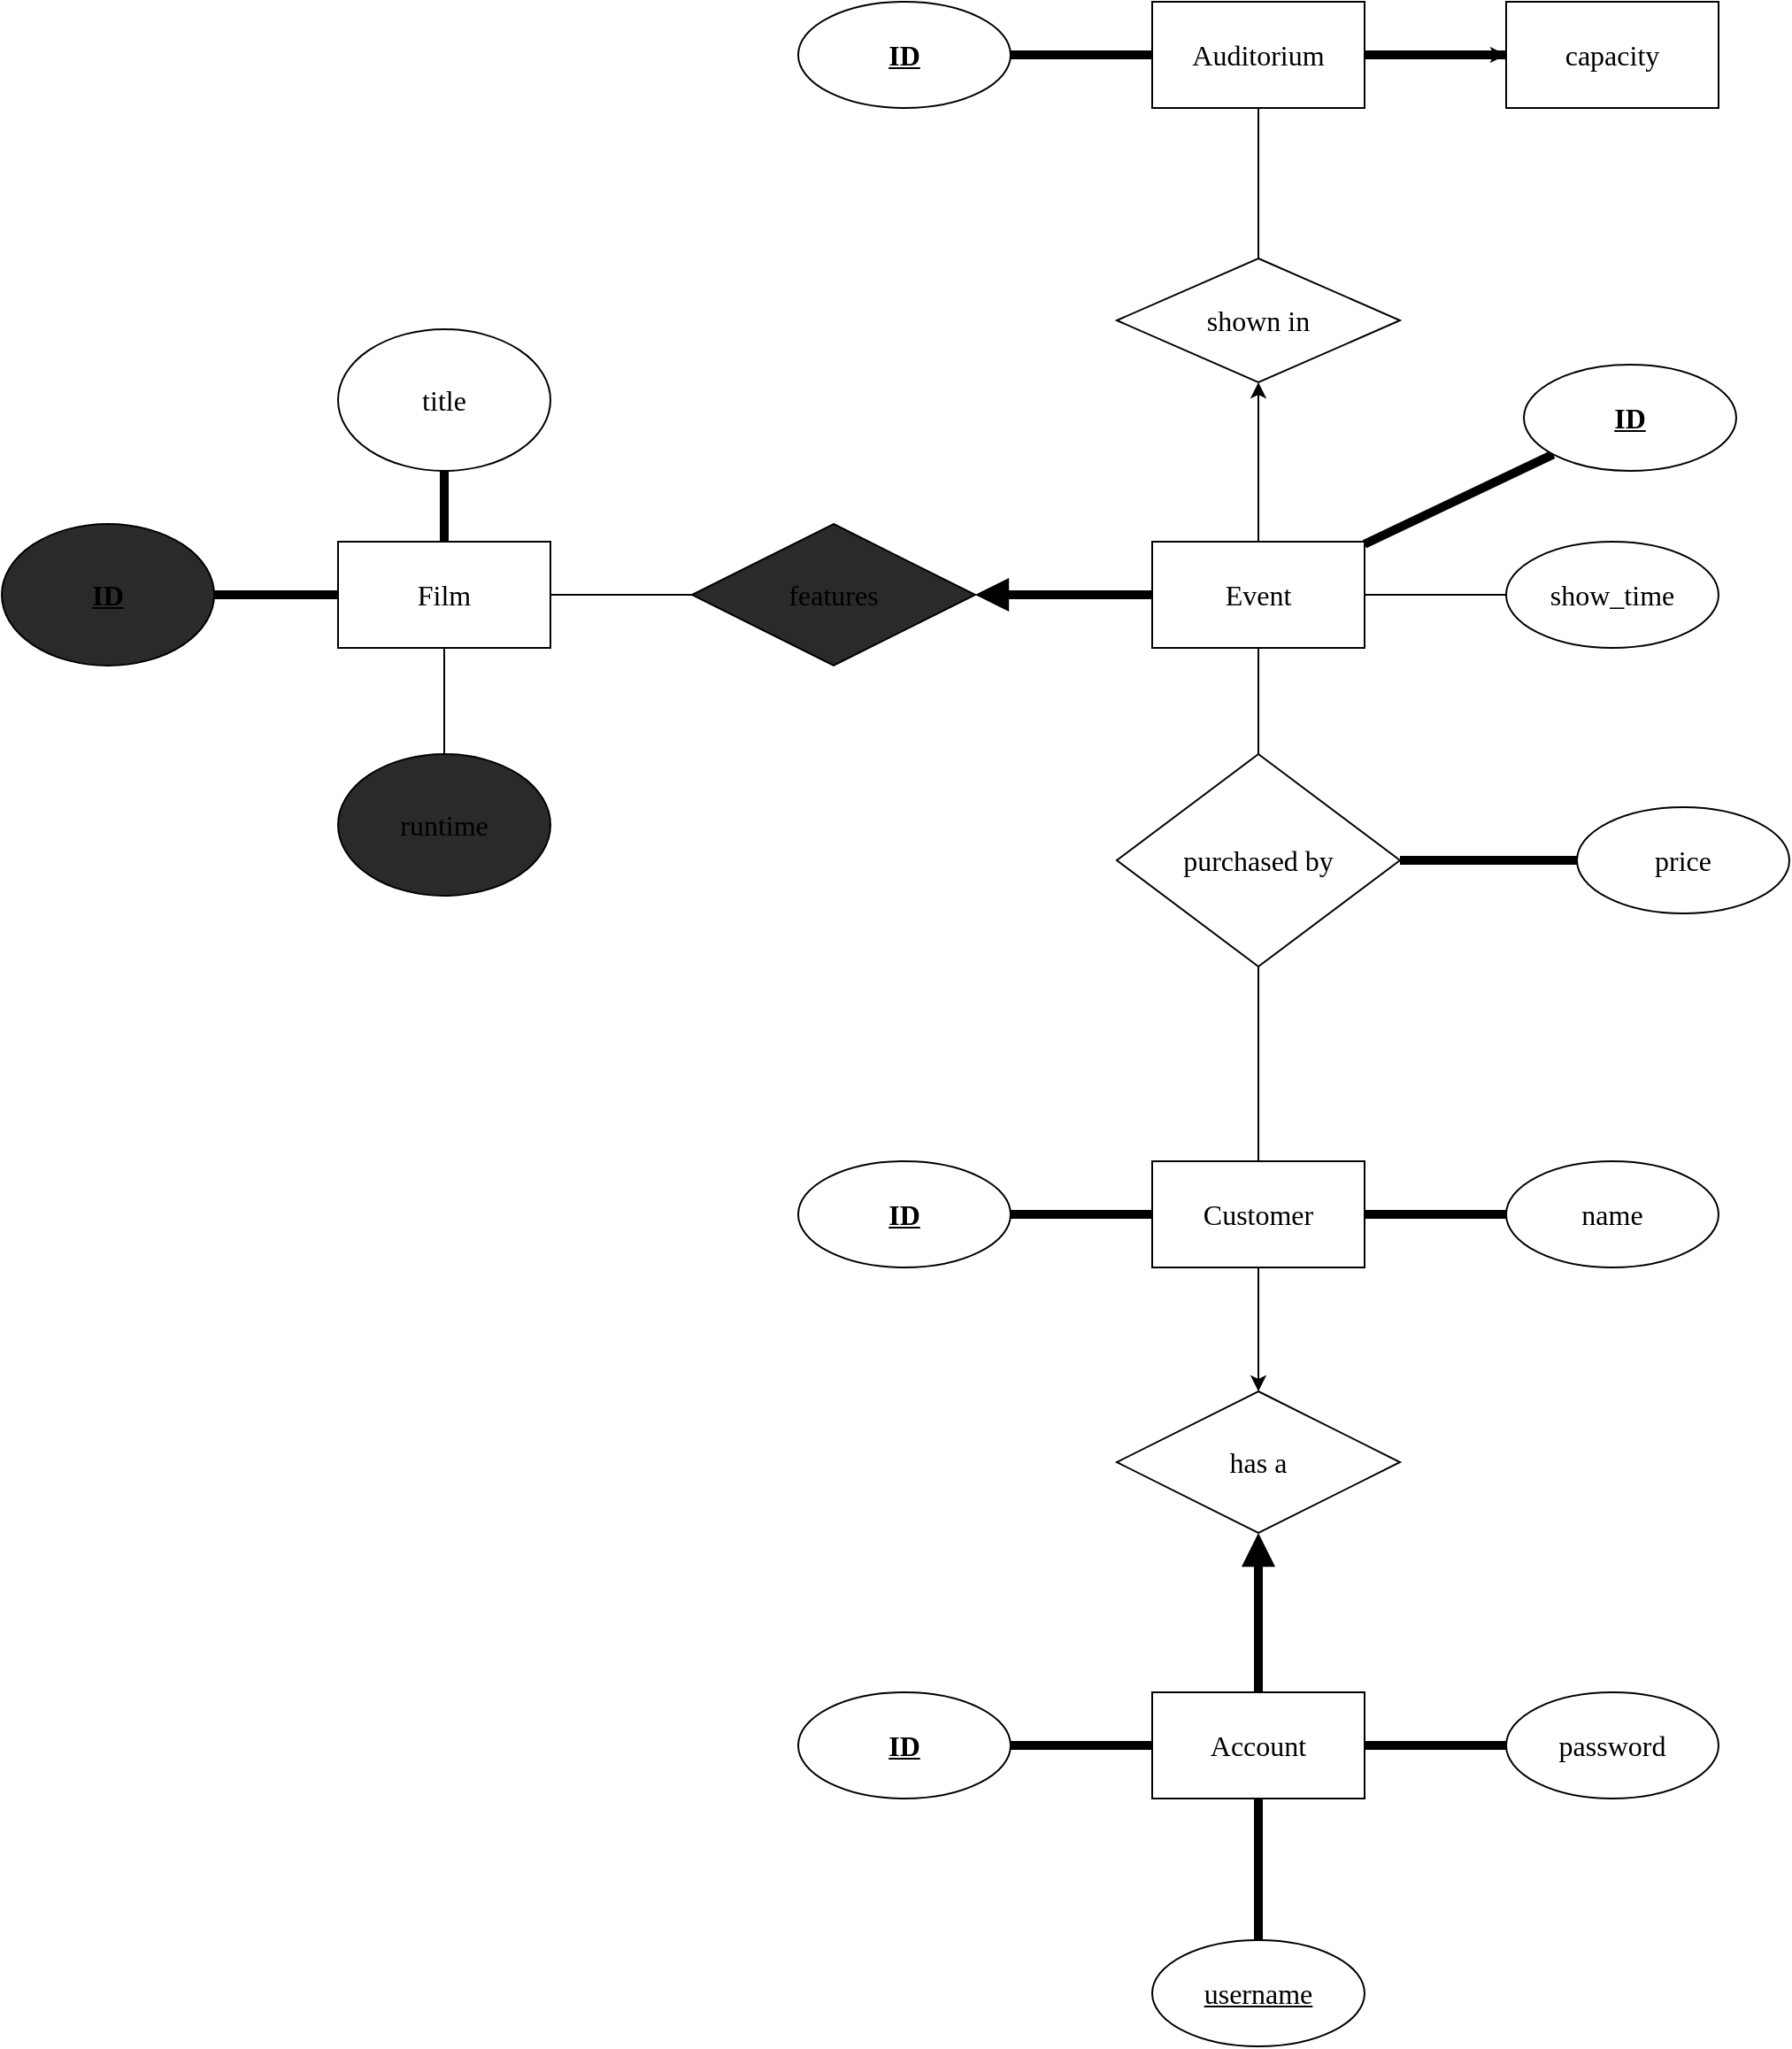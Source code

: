 <mxfile>
    <diagram id="JZVkXsj42aGPCmXkO_WA" name="Page-1">
        <mxGraphModel dx="654" dy="584" grid="1" gridSize="10" guides="1" tooltips="1" connect="1" arrows="1" fold="1" page="0" pageScale="1" pageWidth="1920" pageHeight="1200" background="none" math="0" shadow="0">
            <root>
                <mxCell id="0"/>
                <mxCell id="1" parent="0"/>
                <mxCell id="2" value="Film" style="rounded=0;whiteSpace=wrap;html=1;fontSize=16;fontFamily=Comic Sans MS;" parent="1" vertex="1">
                    <mxGeometry x="120" y="160" width="120" height="60" as="geometry"/>
                </mxCell>
                <mxCell id="4" value="" style="edgeStyle=none;html=1;strokeWidth=5;endArrow=none;endFill=0;fontSize=16;fontFamily=Comic Sans MS;" parent="1" source="3" target="2" edge="1">
                    <mxGeometry relative="1" as="geometry"/>
                </mxCell>
                <mxCell id="3" value="title" style="ellipse;whiteSpace=wrap;html=1;fontSize=16;fontFamily=Comic Sans MS;" parent="1" vertex="1">
                    <mxGeometry x="120" y="40" width="120" height="80" as="geometry"/>
                </mxCell>
                <mxCell id="6" value="" style="edgeStyle=none;html=1;strokeWidth=5;endArrow=none;endFill=0;fontSize=16;fontFamily=Comic Sans MS;" parent="1" source="5" target="2" edge="1">
                    <mxGeometry relative="1" as="geometry"/>
                </mxCell>
                <mxCell id="5" value="&lt;u style=&quot;font-size: 16px;&quot;&gt;&lt;b style=&quot;font-size: 16px;&quot;&gt;ID&lt;/b&gt;&lt;/u&gt;" style="ellipse;whiteSpace=wrap;html=1;fillColor=#2a2a2a;fontSize=16;fontFamily=Comic Sans MS;" parent="1" vertex="1">
                    <mxGeometry x="-70" y="150" width="120" height="80" as="geometry"/>
                </mxCell>
                <mxCell id="8" value="" style="edgeStyle=none;html=1;startArrow=none;startFill=0;endArrow=none;endFill=0;fontSize=16;fontFamily=Comic Sans MS;" parent="1" source="7" target="2" edge="1">
                    <mxGeometry relative="1" as="geometry"/>
                </mxCell>
                <mxCell id="7" value="runtime" style="ellipse;whiteSpace=wrap;html=1;fillColor=#2a2a2a;fontSize=16;fontFamily=Comic Sans MS;" parent="1" vertex="1">
                    <mxGeometry x="120" y="280" width="120" height="80" as="geometry"/>
                </mxCell>
                <mxCell id="10" value="" style="edgeStyle=none;html=1;endArrow=none;endFill=0;fontSize=16;fontFamily=Comic Sans MS;" parent="1" source="9" target="2" edge="1">
                    <mxGeometry relative="1" as="geometry"/>
                </mxCell>
                <mxCell id="12" value="" style="edgeStyle=none;html=1;strokeWidth=5;endArrow=none;endFill=0;startArrow=block;startFill=1;fontSize=16;fontFamily=Comic Sans MS;" parent="1" source="9" target="11" edge="1">
                    <mxGeometry relative="1" as="geometry"/>
                </mxCell>
                <mxCell id="9" value="features" style="rhombus;whiteSpace=wrap;html=1;fillColor=#2a2a2a;fontSize=16;fontFamily=Comic Sans MS;" parent="1" vertex="1">
                    <mxGeometry x="320" y="150" width="160" height="80" as="geometry"/>
                </mxCell>
                <mxCell id="14" value="" style="edgeStyle=none;html=1;fontSize=16;fontFamily=Comic Sans MS;" parent="1" source="11" target="13" edge="1">
                    <mxGeometry relative="1" as="geometry"/>
                </mxCell>
                <mxCell id="22" value="" style="edgeStyle=none;html=1;strokeWidth=5;endArrow=none;endFill=0;fontSize=16;fontFamily=Comic Sans MS;" parent="1" source="11" target="21" edge="1">
                    <mxGeometry relative="1" as="geometry"/>
                </mxCell>
                <mxCell id="24" value="" style="edgeStyle=none;html=1;startArrow=none;startFill=0;endArrow=none;endFill=0;fontSize=16;fontFamily=Comic Sans MS;" parent="1" source="11" target="23" edge="1">
                    <mxGeometry relative="1" as="geometry"/>
                </mxCell>
                <mxCell id="26" value="" style="edgeStyle=none;html=1;startArrow=none;startFill=0;endArrow=none;endFill=0;fontSize=16;fontFamily=Comic Sans MS;" parent="1" source="11" target="25" edge="1">
                    <mxGeometry relative="1" as="geometry"/>
                </mxCell>
                <mxCell id="11" value="Event" style="whiteSpace=wrap;html=1;fontSize=16;fontFamily=Comic Sans MS;" parent="1" vertex="1">
                    <mxGeometry x="580" y="160" width="120" height="60" as="geometry"/>
                </mxCell>
                <mxCell id="16" value="" style="edgeStyle=none;html=1;startArrow=none;startFill=0;endArrow=none;endFill=0;fontSize=16;fontFamily=Comic Sans MS;" parent="1" source="13" target="15" edge="1">
                    <mxGeometry relative="1" as="geometry"/>
                </mxCell>
                <mxCell id="13" value="shown in" style="rhombus;whiteSpace=wrap;html=1;fontSize=16;fontFamily=Comic Sans MS;" parent="1" vertex="1">
                    <mxGeometry x="560" width="160" height="70" as="geometry"/>
                </mxCell>
                <mxCell id="18" value="" style="edgeStyle=none;html=1;strokeWidth=5;endArrow=none;endFill=0;fontSize=16;fontFamily=Comic Sans MS;" parent="1" source="15" target="17" edge="1">
                    <mxGeometry relative="1" as="geometry"/>
                </mxCell>
                <mxCell id="20" value="" style="edgeStyle=none;html=1;fontSize=16;fontFamily=Comic Sans MS;" parent="1" source="15" target="19" edge="1">
                    <mxGeometry relative="1" as="geometry"/>
                </mxCell>
                <mxCell id="50" value="" style="edgeStyle=none;html=1;strokeWidth=5;endArrow=none;endFill=0;fontSize=16;fontFamily=Comic Sans MS;" parent="1" source="15" target="49" edge="1">
                    <mxGeometry relative="1" as="geometry"/>
                </mxCell>
                <mxCell id="15" value="Auditorium" style="whiteSpace=wrap;html=1;fontSize=16;fontFamily=Comic Sans MS;" parent="1" vertex="1">
                    <mxGeometry x="580" y="-145" width="120" height="60" as="geometry"/>
                </mxCell>
                <mxCell id="17" value="&lt;b style=&quot;font-size: 16px;&quot;&gt;&lt;u style=&quot;font-size: 16px;&quot;&gt;ID&lt;/u&gt;&lt;/b&gt;" style="ellipse;whiteSpace=wrap;html=1;fontSize=16;fontFamily=Comic Sans MS;" parent="1" vertex="1">
                    <mxGeometry x="380" y="-145" width="120" height="60" as="geometry"/>
                </mxCell>
                <mxCell id="19" value="capacity" style="ellipse;whiteSpace=wrap;html=1;fontSize=16;fontFamily=Comic Sans MS;" parent="1" vertex="1">
                    <mxGeometry x="780" y="-145" width="120" height="60" as="geometry"/>
                </mxCell>
                <mxCell id="21" value="&lt;b style=&quot;font-size: 16px;&quot;&gt;&lt;u style=&quot;font-size: 16px;&quot;&gt;ID&lt;/u&gt;&lt;/b&gt;" style="ellipse;whiteSpace=wrap;html=1;fontSize=16;fontFamily=Comic Sans MS;" parent="1" vertex="1">
                    <mxGeometry x="790" y="60" width="120" height="60" as="geometry"/>
                </mxCell>
                <mxCell id="23" value="show_time" style="ellipse;whiteSpace=wrap;html=1;fontSize=16;fontFamily=Comic Sans MS;" parent="1" vertex="1">
                    <mxGeometry x="780" y="160" width="120" height="60" as="geometry"/>
                </mxCell>
                <mxCell id="28" value="" style="edgeStyle=none;html=1;strokeWidth=5;endArrow=none;endFill=0;fontSize=16;fontFamily=Comic Sans MS;" parent="1" source="25" target="27" edge="1">
                    <mxGeometry relative="1" as="geometry"/>
                </mxCell>
                <mxCell id="30" value="" style="edgeStyle=none;html=1;startArrow=none;startFill=0;endArrow=none;endFill=0;fontSize=16;fontFamily=Comic Sans MS;" parent="1" source="25" target="29" edge="1">
                    <mxGeometry relative="1" as="geometry"/>
                </mxCell>
                <mxCell id="25" value="purchased by" style="rhombus;whiteSpace=wrap;html=1;fontSize=16;fontFamily=Comic Sans MS;" parent="1" vertex="1">
                    <mxGeometry x="560" y="280" width="160" height="120" as="geometry"/>
                </mxCell>
                <mxCell id="27" value="price" style="ellipse;whiteSpace=wrap;html=1;fontSize=16;fontFamily=Comic Sans MS;" parent="1" vertex="1">
                    <mxGeometry x="820" y="310" width="120" height="60" as="geometry"/>
                </mxCell>
                <mxCell id="36" value="" style="edgeStyle=none;html=1;strokeWidth=5;endArrow=none;endFill=0;fontSize=16;fontFamily=Comic Sans MS;" parent="1" source="29" target="35" edge="1">
                    <mxGeometry relative="1" as="geometry"/>
                </mxCell>
                <mxCell id="38" value="" style="edgeStyle=none;html=1;strokeWidth=5;endArrow=none;endFill=0;fontSize=16;fontFamily=Comic Sans MS;" parent="1" source="29" target="37" edge="1">
                    <mxGeometry relative="1" as="geometry"/>
                </mxCell>
                <mxCell id="40" value="" style="edgeStyle=none;html=1;fontSize=16;fontFamily=Comic Sans MS;" parent="1" source="29" target="39" edge="1">
                    <mxGeometry relative="1" as="geometry"/>
                </mxCell>
                <mxCell id="29" value="Customer" style="whiteSpace=wrap;html=1;fontSize=16;fontFamily=Comic Sans MS;" parent="1" vertex="1">
                    <mxGeometry x="580" y="510" width="120" height="60" as="geometry"/>
                </mxCell>
                <mxCell id="35" value="&lt;b style=&quot;font-size: 16px;&quot;&gt;&lt;u style=&quot;font-size: 16px;&quot;&gt;ID&lt;/u&gt;&lt;/b&gt;" style="ellipse;whiteSpace=wrap;html=1;fontSize=16;fontFamily=Comic Sans MS;" parent="1" vertex="1">
                    <mxGeometry x="380" y="510" width="120" height="60" as="geometry"/>
                </mxCell>
                <mxCell id="37" value="name" style="ellipse;whiteSpace=wrap;html=1;fontSize=16;fontFamily=Comic Sans MS;" parent="1" vertex="1">
                    <mxGeometry x="780" y="510" width="120" height="60" as="geometry"/>
                </mxCell>
                <mxCell id="42" value="" style="edgeStyle=none;html=1;endArrow=none;endFill=0;startArrow=block;startFill=1;strokeWidth=5;fontSize=16;fontFamily=Comic Sans MS;" parent="1" source="39" target="41" edge="1">
                    <mxGeometry relative="1" as="geometry"/>
                </mxCell>
                <mxCell id="39" value="has a" style="rhombus;whiteSpace=wrap;html=1;fontSize=16;fontFamily=Comic Sans MS;" parent="1" vertex="1">
                    <mxGeometry x="560" y="640" width="160" height="80" as="geometry"/>
                </mxCell>
                <mxCell id="44" value="" style="edgeStyle=none;html=1;strokeWidth=5;endArrow=none;endFill=0;fontSize=16;fontFamily=Comic Sans MS;" parent="1" source="41" target="43" edge="1">
                    <mxGeometry relative="1" as="geometry"/>
                </mxCell>
                <mxCell id="46" value="" style="edgeStyle=none;html=1;strokeWidth=5;endArrow=none;endFill=0;fontSize=16;fontFamily=Comic Sans MS;" parent="1" source="41" target="45" edge="1">
                    <mxGeometry relative="1" as="geometry"/>
                </mxCell>
                <mxCell id="48" value="" style="edgeStyle=none;html=1;strokeWidth=5;endArrow=none;endFill=0;fontSize=16;fontFamily=Comic Sans MS;" parent="1" source="41" target="47" edge="1">
                    <mxGeometry relative="1" as="geometry"/>
                </mxCell>
                <mxCell id="41" value="Account" style="whiteSpace=wrap;html=1;fontSize=16;fontFamily=Comic Sans MS;" parent="1" vertex="1">
                    <mxGeometry x="580" y="810" width="120" height="60" as="geometry"/>
                </mxCell>
                <mxCell id="43" value="&lt;b style=&quot;font-size: 16px&quot;&gt;&lt;span style=&quot;font-size: 16px&quot;&gt;&lt;u&gt;ID&lt;/u&gt;&lt;/span&gt;&lt;/b&gt;" style="ellipse;whiteSpace=wrap;html=1;fontSize=16;fontFamily=Comic Sans MS;" parent="1" vertex="1">
                    <mxGeometry x="380" y="810" width="120" height="60" as="geometry"/>
                </mxCell>
                <mxCell id="45" value="password" style="ellipse;whiteSpace=wrap;html=1;fontSize=16;fontFamily=Comic Sans MS;" parent="1" vertex="1">
                    <mxGeometry x="780" y="810" width="120" height="60" as="geometry"/>
                </mxCell>
                <mxCell id="47" value="&lt;u style=&quot;font-size: 16px;&quot;&gt;username&lt;/u&gt;" style="ellipse;whiteSpace=wrap;html=1;fontSize=16;fontFamily=Comic Sans MS;" parent="1" vertex="1">
                    <mxGeometry x="580" y="950" width="120" height="60" as="geometry"/>
                </mxCell>
                <mxCell id="49" value="capacity" style="whiteSpace=wrap;html=1;fontSize=16;fontFamily=Comic Sans MS;" parent="1" vertex="1">
                    <mxGeometry x="780" y="-145" width="120" height="60" as="geometry"/>
                </mxCell>
            </root>
        </mxGraphModel>
    </diagram>
</mxfile>